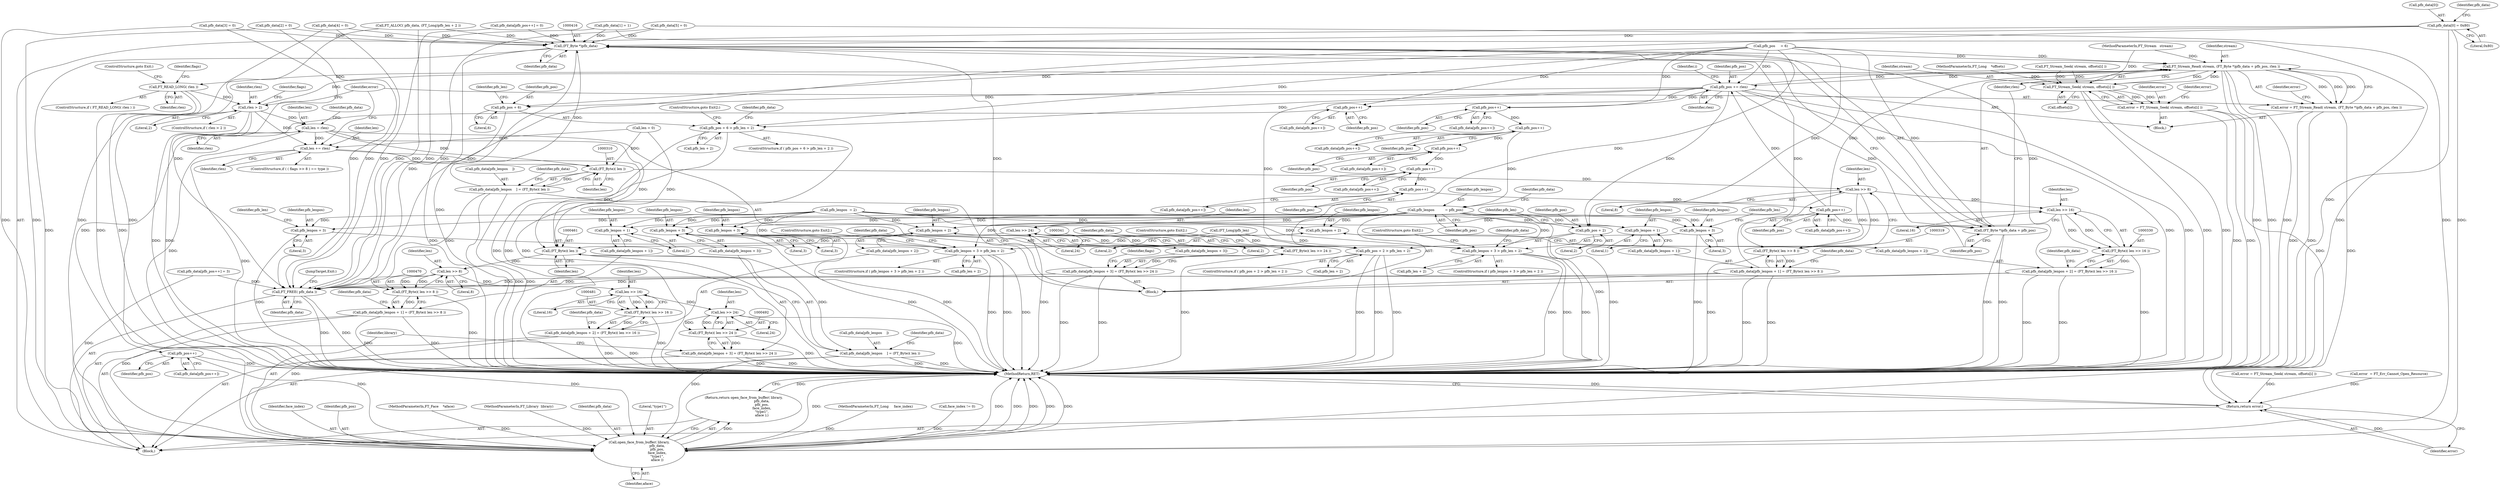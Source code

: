 digraph "0_savannah_b2ea64bcc6c385a8e8318f9c759450a07df58b6d@array" {
"1000192" [label="(Call,pfb_data[0] = 0x80)"];
"1000415" [label="(Call,(FT_Byte *)pfb_data)"];
"1000412" [label="(Call,FT_Stream_Read( stream, (FT_Byte *)pfb_data + pfb_pos, rlen ))"];
"1000246" [label="(Call,FT_Stream_Seek( stream, offsets[i] ))"];
"1000244" [label="(Call,error = FT_Stream_Seek( stream, offsets[i] ))"];
"1000508" [label="(Return,return error;)"];
"1000255" [label="(Call,FT_READ_LONG( rlen ))"];
"1000282" [label="(Call,rlen > 2)"];
"1000291" [label="(Call,len += rlen)"];
"1000309" [label="(Call,(FT_Byte)( len ))"];
"1000305" [label="(Call,pfb_data[pfb_lenpos    ] = (FT_Byte)( len ))"];
"1000505" [label="(Call,FT_FREE( pfb_data ))"];
"1000320" [label="(Call,len >> 8)"];
"1000318" [label="(Call,(FT_Byte)( len >> 8 ))"];
"1000312" [label="(Call,pfb_data[pfb_lenpos + 1] = (FT_Byte)( len >> 8 ))"];
"1000331" [label="(Call,len >> 16)"];
"1000329" [label="(Call,(FT_Byte)( len >> 16 ))"];
"1000323" [label="(Call,pfb_data[pfb_lenpos + 2] = (FT_Byte)( len >> 16 ))"];
"1000342" [label="(Call,len >> 24)"];
"1000340" [label="(Call,(FT_Byte)( len >> 24 ))"];
"1000334" [label="(Call,pfb_data[pfb_lenpos + 3] = (FT_Byte)( len >> 24 ))"];
"1000460" [label="(Call,(FT_Byte)( len ))"];
"1000456" [label="(Call,pfb_data[pfb_lenpos    ] = (FT_Byte)( len ))"];
"1000497" [label="(Call,open_face_from_buffer( library,\n                                  pfb_data,\n                                  pfb_pos,\n                                  face_index,\n                                  \"type1\",\n                                  aface ))"];
"1000496" [label="(Return,return open_face_from_buffer( library,\n                                  pfb_data,\n                                  pfb_pos,\n                                  face_index,\n                                  \"type1\",\n                                  aface );)"];
"1000471" [label="(Call,len >> 8)"];
"1000469" [label="(Call,(FT_Byte)( len >> 8 ))"];
"1000463" [label="(Call,pfb_data[pfb_lenpos + 1] = (FT_Byte)( len >> 8 ))"];
"1000482" [label="(Call,len >> 16)"];
"1000480" [label="(Call,(FT_Byte)( len >> 16 ))"];
"1000474" [label="(Call,pfb_data[pfb_lenpos + 2] = (FT_Byte)( len >> 16 ))"];
"1000493" [label="(Call,len >> 24)"];
"1000491" [label="(Call,(FT_Byte)( len >> 24 ))"];
"1000485" [label="(Call,pfb_data[pfb_lenpos + 3] = (FT_Byte)( len >> 24 ))"];
"1000372" [label="(Call,len = rlen)"];
"1000410" [label="(Call,error = FT_Stream_Read( stream, (FT_Byte *)pfb_data + pfb_pos, rlen ))"];
"1000423" [label="(Call,pfb_pos += rlen)"];
"1000353" [label="(Call,pfb_pos + 6 > pfb_len + 2)"];
"1000354" [label="(Call,pfb_pos + 6)"];
"1000364" [label="(Call,pfb_pos++)"];
"1000378" [label="(Call,pfb_pos++)"];
"1000383" [label="(Call,pfb_lenpos          = pfb_pos)"];
"1000297" [label="(Call,pfb_lenpos + 3 > pfb_len + 2)"];
"1000298" [label="(Call,pfb_lenpos + 3)"];
"1000315" [label="(Call,pfb_lenpos + 1)"];
"1000326" [label="(Call,pfb_lenpos + 2)"];
"1000337" [label="(Call,pfb_lenpos + 3)"];
"1000448" [label="(Call,pfb_lenpos + 3 > pfb_len + 2)"];
"1000449" [label="(Call,pfb_lenpos + 3)"];
"1000466" [label="(Call,pfb_lenpos + 1)"];
"1000477" [label="(Call,pfb_lenpos + 2)"];
"1000488" [label="(Call,pfb_lenpos + 3)"];
"1000389" [label="(Call,pfb_pos++)"];
"1000395" [label="(Call,pfb_pos++)"];
"1000401" [label="(Call,pfb_pos++)"];
"1000407" [label="(Call,pfb_pos++)"];
"1000414" [label="(Call,(FT_Byte *)pfb_data + pfb_pos)"];
"1000427" [label="(Call,pfb_pos + 2 > pfb_len + 2)"];
"1000428" [label="(Call,pfb_pos + 2)"];
"1000438" [label="(Call,pfb_pos++)"];
"1000444" [label="(Call,pfb_pos++)"];
"1000334" [label="(Call,pfb_data[pfb_lenpos + 3] = (FT_Byte)( len >> 24 ))"];
"1000441" [label="(Call,pfb_data[pfb_pos++] = 3)"];
"1000457" [label="(Call,pfb_data[pfb_lenpos    ])"];
"1000487" [label="(Identifier,pfb_data)"];
"1000389" [label="(Call,pfb_pos++)"];
"1000246" [label="(Call,FT_Stream_Seek( stream, offsets[i] ))"];
"1000336" [label="(Identifier,pfb_data)"];
"1000484" [label="(Literal,16)"];
"1000243" [label="(Block,)"];
"1000293" [label="(Identifier,rlen)"];
"1000202" [label="(Call,pfb_data[2] = 0)"];
"1000339" [label="(Literal,3)"];
"1000466" [label="(Call,pfb_lenpos + 1)"];
"1000325" [label="(Identifier,pfb_data)"];
"1000436" [label="(Call,pfb_data[pfb_pos++])"];
"1000298" [label="(Call,pfb_lenpos + 3)"];
"1000418" [label="(Identifier,pfb_pos)"];
"1000333" [label="(Literal,16)"];
"1000358" [label="(Identifier,pfb_len)"];
"1000402" [label="(Identifier,pfb_pos)"];
"1000431" [label="(Call,pfb_len + 2)"];
"1000324" [label="(Call,pfb_data[pfb_lenpos + 2])"];
"1000427" [label="(Call,pfb_pos + 2 > pfb_len + 2)"];
"1000453" [label="(Identifier,pfb_len)"];
"1000448" [label="(Call,pfb_lenpos + 3 > pfb_len + 2)"];
"1000296" [label="(ControlStructure,if ( pfb_lenpos + 3 > pfb_len + 2 ))"];
"1000404" [label="(Call,pfb_data[pfb_pos++] = 0)"];
"1000390" [label="(Identifier,pfb_pos)"];
"1000469" [label="(Call,(FT_Byte)( len >> 8 ))"];
"1000315" [label="(Call,pfb_lenpos + 1)"];
"1000378" [label="(Call,pfb_pos++)"];
"1000302" [label="(Identifier,pfb_len)"];
"1000284" [label="(Literal,2)"];
"1000497" [label="(Call,open_face_from_buffer( library,\n                                  pfb_data,\n                                  pfb_pos,\n                                  face_index,\n                                  \"type1\",\n                                  aface ))"];
"1000485" [label="(Call,pfb_data[pfb_lenpos + 3] = (FT_Byte)( len >> 24 ))"];
"1000458" [label="(Identifier,pfb_data)"];
"1000332" [label="(Identifier,len)"];
"1000444" [label="(Call,pfb_pos++)"];
"1000225" [label="(Call,pfb_lenpos  = 2)"];
"1000285" [label="(ControlStructure,if ( ( flags >> 8 ) == type ))"];
"1000493" [label="(Call,len >> 24)"];
"1000331" [label="(Call,len >> 16)"];
"1000342" [label="(Call,len >> 24)"];
"1000343" [label="(Identifier,len)"];
"1000257" [label="(ControlStructure,goto Exit;)"];
"1000112" [label="(MethodParameterIn,FT_Long    *offsets)"];
"1000501" [label="(Identifier,face_index)"];
"1000483" [label="(Identifier,len)"];
"1000338" [label="(Identifier,pfb_lenpos)"];
"1000489" [label="(Identifier,pfb_lenpos)"];
"1000460" [label="(Call,(FT_Byte)( len ))"];
"1000357" [label="(Call,pfb_len + 2)"];
"1000306" [label="(Call,pfb_data[pfb_lenpos    ])"];
"1000388" [label="(Identifier,pfb_data)"];
"1000193" [label="(Call,pfb_data[0])"];
"1000491" [label="(Call,(FT_Byte)( len >> 24 ))"];
"1000500" [label="(Identifier,pfb_pos)"];
"1000322" [label="(Literal,8)"];
"1000291" [label="(Call,len += rlen)"];
"1000118" [label="(Call,error  = FT_Err_Cannot_Open_Resource)"];
"1000297" [label="(Call,pfb_lenpos + 3 > pfb_len + 2)"];
"1000311" [label="(Identifier,len)"];
"1000317" [label="(Literal,1)"];
"1000374" [label="(Identifier,rlen)"];
"1000432" [label="(Identifier,pfb_len)"];
"1000477" [label="(Call,pfb_lenpos + 2)"];
"1000387" [label="(Call,pfb_data[pfb_pos++])"];
"1000212" [label="(Call,pfb_data[4] = 0)"];
"1000451" [label="(Literal,3)"];
"1000467" [label="(Identifier,pfb_lenpos)"];
"1000283" [label="(Identifier,rlen)"];
"1000288" [label="(Identifier,flags)"];
"1000401" [label="(Call,pfb_pos++)"];
"1000312" [label="(Call,pfb_data[pfb_lenpos + 1] = (FT_Byte)( len >> 8 ))"];
"1000480" [label="(Call,(FT_Byte)( len >> 16 ))"];
"1000115" [label="(MethodParameterIn,FT_Face    *aface)"];
"1000450" [label="(Identifier,pfb_lenpos)"];
"1000110" [label="(MethodParameterIn,FT_Library  library)"];
"1000352" [label="(ControlStructure,if ( pfb_pos + 6 > pfb_len + 2 ))"];
"1000471" [label="(Call,len >> 8)"];
"1000499" [label="(Identifier,pfb_data)"];
"1000301" [label="(Call,pfb_len + 2)"];
"1000248" [label="(Call,offsets[i])"];
"1000166" [label="(Call,FT_Stream_Seek( stream, offsets[i] ))"];
"1000486" [label="(Call,pfb_data[pfb_lenpos + 3])"];
"1000354" [label="(Call,pfb_pos + 6)"];
"1000299" [label="(Identifier,pfb_lenpos)"];
"1000116" [label="(Block,)"];
"1000376" [label="(Call,pfb_data[pfb_pos++])"];
"1000184" [label="(Call,FT_ALLOC( pfb_data, (FT_Long)pfb_len + 2 ))"];
"1000507" [label="(JumpTarget,Exit:)"];
"1000472" [label="(Identifier,len)"];
"1000428" [label="(Call,pfb_pos + 2)"];
"1000318" [label="(Call,(FT_Byte)( len >> 8 ))"];
"1000465" [label="(Identifier,pfb_data)"];
"1000197" [label="(Call,pfb_data[1] = 1)"];
"1000476" [label="(Identifier,pfb_data)"];
"1000305" [label="(Call,pfb_data[pfb_lenpos    ] = (FT_Byte)( len ))"];
"1000445" [label="(Identifier,pfb_pos)"];
"1000439" [label="(Identifier,pfb_pos)"];
"1000353" [label="(Call,pfb_pos + 6 > pfb_len + 2)"];
"1000464" [label="(Call,pfb_data[pfb_lenpos + 1])"];
"1000335" [label="(Call,pfb_data[pfb_lenpos + 3])"];
"1000385" [label="(Identifier,pfb_pos)"];
"1000314" [label="(Identifier,pfb_data)"];
"1000217" [label="(Call,pfb_data[5] = 0)"];
"1000255" [label="(Call,FT_READ_LONG( rlen ))"];
"1000111" [label="(MethodParameterIn,FT_Stream   stream)"];
"1000426" [label="(ControlStructure,if ( pfb_pos + 2 > pfb_len + 2 ))"];
"1000473" [label="(Literal,8)"];
"1000254" [label="(ControlStructure,if ( FT_READ_LONG( rlen ) ))"];
"1000463" [label="(Call,pfb_data[pfb_lenpos + 1] = (FT_Byte)( len >> 8 ))"];
"1000494" [label="(Identifier,len)"];
"1000323" [label="(Call,pfb_data[pfb_lenpos + 2] = (FT_Byte)( len >> 16 ))"];
"1000468" [label="(Literal,1)"];
"1000282" [label="(Call,rlen > 2)"];
"1000295" [label="(Block,)"];
"1000300" [label="(Literal,3)"];
"1000320" [label="(Call,len >> 8)"];
"1000412" [label="(Call,FT_Stream_Read( stream, (FT_Byte *)pfb_data + pfb_pos, rlen ))"];
"1000307" [label="(Identifier,pfb_data)"];
"1000244" [label="(Call,error = FT_Stream_Seek( stream, offsets[i] ))"];
"1000423" [label="(Call,pfb_pos += rlen)"];
"1000419" [label="(Identifier,rlen)"];
"1000328" [label="(Literal,2)"];
"1000379" [label="(Identifier,pfb_pos)"];
"1000363" [label="(Identifier,pfb_data)"];
"1000281" [label="(ControlStructure,if ( rlen > 2 ))"];
"1000434" [label="(ControlStructure,goto Exit2;)"];
"1000326" [label="(Call,pfb_lenpos + 2)"];
"1000247" [label="(Identifier,stream)"];
"1000313" [label="(Call,pfb_data[pfb_lenpos + 1])"];
"1000414" [label="(Call,(FT_Byte *)pfb_data + pfb_pos)"];
"1000260" [label="(Identifier,flags)"];
"1000292" [label="(Identifier,len)"];
"1000503" [label="(Identifier,aface)"];
"1000252" [label="(Identifier,error)"];
"1000242" [label="(Identifier,i)"];
"1000456" [label="(Call,pfb_data[pfb_lenpos    ] = (FT_Byte)( len ))"];
"1000384" [label="(Identifier,pfb_lenpos)"];
"1000222" [label="(Call,pfb_pos     = 6)"];
"1000475" [label="(Call,pfb_data[pfb_lenpos + 2])"];
"1000340" [label="(Call,(FT_Byte)( len >> 24 ))"];
"1000474" [label="(Call,pfb_data[pfb_lenpos + 2] = (FT_Byte)( len >> 16 ))"];
"1000373" [label="(Identifier,len)"];
"1000355" [label="(Identifier,pfb_pos)"];
"1000187" [label="(Call,(FT_Long)pfb_len)"];
"1000417" [label="(Identifier,pfb_data)"];
"1000506" [label="(Identifier,pfb_data)"];
"1000344" [label="(Literal,24)"];
"1000430" [label="(Literal,2)"];
"1000372" [label="(Call,len = rlen)"];
"1000327" [label="(Identifier,pfb_lenpos)"];
"1000425" [label="(Identifier,rlen)"];
"1000393" [label="(Call,pfb_data[pfb_pos++])"];
"1000348" [label="(Identifier,flags)"];
"1000164" [label="(Call,error = FT_Stream_Seek( stream, offsets[i] ))"];
"1000377" [label="(Identifier,pfb_data)"];
"1000396" [label="(Identifier,pfb_pos)"];
"1000452" [label="(Call,pfb_len + 2)"];
"1000360" [label="(ControlStructure,goto Exit2;)"];
"1000316" [label="(Identifier,pfb_lenpos)"];
"1000505" [label="(Call,FT_FREE( pfb_data ))"];
"1000502" [label="(Literal,\"type1\")"];
"1000362" [label="(Call,pfb_data[pfb_pos++])"];
"1000424" [label="(Identifier,pfb_pos)"];
"1000199" [label="(Identifier,pfb_data)"];
"1000498" [label="(Identifier,library)"];
"1000321" [label="(Identifier,len)"];
"1000438" [label="(Call,pfb_pos++)"];
"1000478" [label="(Identifier,pfb_lenpos)"];
"1000482" [label="(Call,len >> 16)"];
"1000510" [label="(MethodReturn,RET)"];
"1000207" [label="(Call,pfb_data[3] = 0)"];
"1000114" [label="(MethodParameterIn,FT_Long     face_index)"];
"1000495" [label="(Literal,24)"];
"1000245" [label="(Identifier,error)"];
"1000447" [label="(ControlStructure,if ( pfb_lenpos + 3 > pfb_len + 2 ))"];
"1000455" [label="(ControlStructure,goto Exit2;)"];
"1000509" [label="(Identifier,error)"];
"1000408" [label="(Identifier,pfb_pos)"];
"1000479" [label="(Literal,2)"];
"1000462" [label="(Identifier,len)"];
"1000437" [label="(Identifier,pfb_data)"];
"1000356" [label="(Literal,6)"];
"1000488" [label="(Call,pfb_lenpos + 3)"];
"1000364" [label="(Call,pfb_pos++)"];
"1000395" [label="(Call,pfb_pos++)"];
"1000256" [label="(Identifier,rlen)"];
"1000399" [label="(Call,pfb_data[pfb_pos++])"];
"1000413" [label="(Identifier,stream)"];
"1000411" [label="(Identifier,error)"];
"1000496" [label="(Return,return open_face_from_buffer( library,\n                                  pfb_data,\n                                  pfb_pos,\n                                  face_index,\n                                  \"type1\",\n                                  aface );)"];
"1000442" [label="(Call,pfb_data[pfb_pos++])"];
"1000410" [label="(Call,error = FT_Stream_Read( stream, (FT_Byte *)pfb_data + pfb_pos, rlen ))"];
"1000407" [label="(Call,pfb_pos++)"];
"1000429" [label="(Identifier,pfb_pos)"];
"1000383" [label="(Call,pfb_lenpos          = pfb_pos)"];
"1000490" [label="(Literal,3)"];
"1000415" [label="(Call,(FT_Byte *)pfb_data)"];
"1000192" [label="(Call,pfb_data[0] = 0x80)"];
"1000196" [label="(Literal,0x80)"];
"1000228" [label="(Call,len = 0)"];
"1000421" [label="(Identifier,error)"];
"1000304" [label="(ControlStructure,goto Exit2;)"];
"1000329" [label="(Call,(FT_Byte)( len >> 16 ))"];
"1000365" [label="(Identifier,pfb_pos)"];
"1000405" [label="(Call,pfb_data[pfb_pos++])"];
"1000449" [label="(Call,pfb_lenpos + 3)"];
"1000508" [label="(Return,return error;)"];
"1000146" [label="(Call,face_index != 0)"];
"1000337" [label="(Call,pfb_lenpos + 3)"];
"1000309" [label="(Call,(FT_Byte)( len ))"];
"1000192" -> "1000116"  [label="AST: "];
"1000192" -> "1000196"  [label="CFG: "];
"1000193" -> "1000192"  [label="AST: "];
"1000196" -> "1000192"  [label="AST: "];
"1000199" -> "1000192"  [label="CFG: "];
"1000192" -> "1000510"  [label="DDG: "];
"1000192" -> "1000415"  [label="DDG: "];
"1000192" -> "1000497"  [label="DDG: "];
"1000192" -> "1000505"  [label="DDG: "];
"1000415" -> "1000414"  [label="AST: "];
"1000415" -> "1000417"  [label="CFG: "];
"1000416" -> "1000415"  [label="AST: "];
"1000417" -> "1000415"  [label="AST: "];
"1000418" -> "1000415"  [label="CFG: "];
"1000415" -> "1000510"  [label="DDG: "];
"1000415" -> "1000412"  [label="DDG: "];
"1000415" -> "1000414"  [label="DDG: "];
"1000404" -> "1000415"  [label="DDG: "];
"1000184" -> "1000415"  [label="DDG: "];
"1000312" -> "1000415"  [label="DDG: "];
"1000323" -> "1000415"  [label="DDG: "];
"1000334" -> "1000415"  [label="DDG: "];
"1000197" -> "1000415"  [label="DDG: "];
"1000217" -> "1000415"  [label="DDG: "];
"1000202" -> "1000415"  [label="DDG: "];
"1000207" -> "1000415"  [label="DDG: "];
"1000305" -> "1000415"  [label="DDG: "];
"1000212" -> "1000415"  [label="DDG: "];
"1000415" -> "1000497"  [label="DDG: "];
"1000415" -> "1000505"  [label="DDG: "];
"1000412" -> "1000410"  [label="AST: "];
"1000412" -> "1000419"  [label="CFG: "];
"1000413" -> "1000412"  [label="AST: "];
"1000414" -> "1000412"  [label="AST: "];
"1000419" -> "1000412"  [label="AST: "];
"1000410" -> "1000412"  [label="CFG: "];
"1000412" -> "1000510"  [label="DDG: "];
"1000412" -> "1000510"  [label="DDG: "];
"1000412" -> "1000510"  [label="DDG: "];
"1000412" -> "1000246"  [label="DDG: "];
"1000412" -> "1000255"  [label="DDG: "];
"1000412" -> "1000410"  [label="DDG: "];
"1000412" -> "1000410"  [label="DDG: "];
"1000412" -> "1000410"  [label="DDG: "];
"1000246" -> "1000412"  [label="DDG: "];
"1000111" -> "1000412"  [label="DDG: "];
"1000222" -> "1000412"  [label="DDG: "];
"1000407" -> "1000412"  [label="DDG: "];
"1000423" -> "1000412"  [label="DDG: "];
"1000282" -> "1000412"  [label="DDG: "];
"1000412" -> "1000423"  [label="DDG: "];
"1000246" -> "1000244"  [label="AST: "];
"1000246" -> "1000248"  [label="CFG: "];
"1000247" -> "1000246"  [label="AST: "];
"1000248" -> "1000246"  [label="AST: "];
"1000244" -> "1000246"  [label="CFG: "];
"1000246" -> "1000510"  [label="DDG: "];
"1000246" -> "1000510"  [label="DDG: "];
"1000246" -> "1000244"  [label="DDG: "];
"1000246" -> "1000244"  [label="DDG: "];
"1000166" -> "1000246"  [label="DDG: "];
"1000166" -> "1000246"  [label="DDG: "];
"1000111" -> "1000246"  [label="DDG: "];
"1000112" -> "1000246"  [label="DDG: "];
"1000244" -> "1000243"  [label="AST: "];
"1000245" -> "1000244"  [label="AST: "];
"1000252" -> "1000244"  [label="CFG: "];
"1000244" -> "1000510"  [label="DDG: "];
"1000244" -> "1000510"  [label="DDG: "];
"1000244" -> "1000508"  [label="DDG: "];
"1000508" -> "1000116"  [label="AST: "];
"1000508" -> "1000509"  [label="CFG: "];
"1000509" -> "1000508"  [label="AST: "];
"1000510" -> "1000508"  [label="CFG: "];
"1000508" -> "1000510"  [label="DDG: "];
"1000509" -> "1000508"  [label="DDG: "];
"1000410" -> "1000508"  [label="DDG: "];
"1000164" -> "1000508"  [label="DDG: "];
"1000118" -> "1000508"  [label="DDG: "];
"1000255" -> "1000254"  [label="AST: "];
"1000255" -> "1000256"  [label="CFG: "];
"1000256" -> "1000255"  [label="AST: "];
"1000257" -> "1000255"  [label="CFG: "];
"1000260" -> "1000255"  [label="CFG: "];
"1000255" -> "1000510"  [label="DDG: "];
"1000255" -> "1000510"  [label="DDG: "];
"1000255" -> "1000282"  [label="DDG: "];
"1000282" -> "1000281"  [label="AST: "];
"1000282" -> "1000284"  [label="CFG: "];
"1000283" -> "1000282"  [label="AST: "];
"1000284" -> "1000282"  [label="AST: "];
"1000288" -> "1000282"  [label="CFG: "];
"1000411" -> "1000282"  [label="CFG: "];
"1000282" -> "1000510"  [label="DDG: "];
"1000282" -> "1000510"  [label="DDG: "];
"1000282" -> "1000291"  [label="DDG: "];
"1000282" -> "1000372"  [label="DDG: "];
"1000291" -> "1000285"  [label="AST: "];
"1000291" -> "1000293"  [label="CFG: "];
"1000292" -> "1000291"  [label="AST: "];
"1000293" -> "1000291"  [label="AST: "];
"1000411" -> "1000291"  [label="CFG: "];
"1000291" -> "1000510"  [label="DDG: "];
"1000228" -> "1000291"  [label="DDG: "];
"1000372" -> "1000291"  [label="DDG: "];
"1000291" -> "1000309"  [label="DDG: "];
"1000291" -> "1000460"  [label="DDG: "];
"1000309" -> "1000305"  [label="AST: "];
"1000309" -> "1000311"  [label="CFG: "];
"1000310" -> "1000309"  [label="AST: "];
"1000311" -> "1000309"  [label="AST: "];
"1000305" -> "1000309"  [label="CFG: "];
"1000309" -> "1000305"  [label="DDG: "];
"1000228" -> "1000309"  [label="DDG: "];
"1000372" -> "1000309"  [label="DDG: "];
"1000309" -> "1000320"  [label="DDG: "];
"1000305" -> "1000295"  [label="AST: "];
"1000306" -> "1000305"  [label="AST: "];
"1000314" -> "1000305"  [label="CFG: "];
"1000305" -> "1000510"  [label="DDG: "];
"1000305" -> "1000510"  [label="DDG: "];
"1000305" -> "1000505"  [label="DDG: "];
"1000505" -> "1000116"  [label="AST: "];
"1000505" -> "1000506"  [label="CFG: "];
"1000506" -> "1000505"  [label="AST: "];
"1000507" -> "1000505"  [label="CFG: "];
"1000505" -> "1000510"  [label="DDG: "];
"1000505" -> "1000510"  [label="DDG: "];
"1000441" -> "1000505"  [label="DDG: "];
"1000404" -> "1000505"  [label="DDG: "];
"1000184" -> "1000505"  [label="DDG: "];
"1000312" -> "1000505"  [label="DDG: "];
"1000323" -> "1000505"  [label="DDG: "];
"1000334" -> "1000505"  [label="DDG: "];
"1000197" -> "1000505"  [label="DDG: "];
"1000217" -> "1000505"  [label="DDG: "];
"1000202" -> "1000505"  [label="DDG: "];
"1000207" -> "1000505"  [label="DDG: "];
"1000212" -> "1000505"  [label="DDG: "];
"1000320" -> "1000318"  [label="AST: "];
"1000320" -> "1000322"  [label="CFG: "];
"1000321" -> "1000320"  [label="AST: "];
"1000322" -> "1000320"  [label="AST: "];
"1000318" -> "1000320"  [label="CFG: "];
"1000320" -> "1000318"  [label="DDG: "];
"1000320" -> "1000318"  [label="DDG: "];
"1000320" -> "1000331"  [label="DDG: "];
"1000318" -> "1000312"  [label="AST: "];
"1000319" -> "1000318"  [label="AST: "];
"1000312" -> "1000318"  [label="CFG: "];
"1000318" -> "1000510"  [label="DDG: "];
"1000318" -> "1000312"  [label="DDG: "];
"1000312" -> "1000295"  [label="AST: "];
"1000313" -> "1000312"  [label="AST: "];
"1000325" -> "1000312"  [label="CFG: "];
"1000312" -> "1000510"  [label="DDG: "];
"1000312" -> "1000510"  [label="DDG: "];
"1000331" -> "1000329"  [label="AST: "];
"1000331" -> "1000333"  [label="CFG: "];
"1000332" -> "1000331"  [label="AST: "];
"1000333" -> "1000331"  [label="AST: "];
"1000329" -> "1000331"  [label="CFG: "];
"1000331" -> "1000329"  [label="DDG: "];
"1000331" -> "1000329"  [label="DDG: "];
"1000331" -> "1000342"  [label="DDG: "];
"1000329" -> "1000323"  [label="AST: "];
"1000330" -> "1000329"  [label="AST: "];
"1000323" -> "1000329"  [label="CFG: "];
"1000329" -> "1000510"  [label="DDG: "];
"1000329" -> "1000323"  [label="DDG: "];
"1000323" -> "1000295"  [label="AST: "];
"1000324" -> "1000323"  [label="AST: "];
"1000336" -> "1000323"  [label="CFG: "];
"1000323" -> "1000510"  [label="DDG: "];
"1000323" -> "1000510"  [label="DDG: "];
"1000342" -> "1000340"  [label="AST: "];
"1000342" -> "1000344"  [label="CFG: "];
"1000343" -> "1000342"  [label="AST: "];
"1000344" -> "1000342"  [label="AST: "];
"1000340" -> "1000342"  [label="CFG: "];
"1000342" -> "1000510"  [label="DDG: "];
"1000342" -> "1000340"  [label="DDG: "];
"1000342" -> "1000340"  [label="DDG: "];
"1000342" -> "1000460"  [label="DDG: "];
"1000340" -> "1000334"  [label="AST: "];
"1000341" -> "1000340"  [label="AST: "];
"1000334" -> "1000340"  [label="CFG: "];
"1000340" -> "1000510"  [label="DDG: "];
"1000340" -> "1000334"  [label="DDG: "];
"1000334" -> "1000295"  [label="AST: "];
"1000335" -> "1000334"  [label="AST: "];
"1000348" -> "1000334"  [label="CFG: "];
"1000334" -> "1000510"  [label="DDG: "];
"1000334" -> "1000510"  [label="DDG: "];
"1000460" -> "1000456"  [label="AST: "];
"1000460" -> "1000462"  [label="CFG: "];
"1000461" -> "1000460"  [label="AST: "];
"1000462" -> "1000460"  [label="AST: "];
"1000456" -> "1000460"  [label="CFG: "];
"1000460" -> "1000456"  [label="DDG: "];
"1000228" -> "1000460"  [label="DDG: "];
"1000372" -> "1000460"  [label="DDG: "];
"1000460" -> "1000471"  [label="DDG: "];
"1000456" -> "1000116"  [label="AST: "];
"1000457" -> "1000456"  [label="AST: "];
"1000465" -> "1000456"  [label="CFG: "];
"1000456" -> "1000510"  [label="DDG: "];
"1000456" -> "1000510"  [label="DDG: "];
"1000456" -> "1000497"  [label="DDG: "];
"1000497" -> "1000496"  [label="AST: "];
"1000497" -> "1000503"  [label="CFG: "];
"1000498" -> "1000497"  [label="AST: "];
"1000499" -> "1000497"  [label="AST: "];
"1000500" -> "1000497"  [label="AST: "];
"1000501" -> "1000497"  [label="AST: "];
"1000502" -> "1000497"  [label="AST: "];
"1000503" -> "1000497"  [label="AST: "];
"1000496" -> "1000497"  [label="CFG: "];
"1000497" -> "1000510"  [label="DDG: "];
"1000497" -> "1000510"  [label="DDG: "];
"1000497" -> "1000510"  [label="DDG: "];
"1000497" -> "1000510"  [label="DDG: "];
"1000497" -> "1000510"  [label="DDG: "];
"1000497" -> "1000510"  [label="DDG: "];
"1000497" -> "1000496"  [label="DDG: "];
"1000110" -> "1000497"  [label="DDG: "];
"1000184" -> "1000497"  [label="DDG: "];
"1000207" -> "1000497"  [label="DDG: "];
"1000474" -> "1000497"  [label="DDG: "];
"1000463" -> "1000497"  [label="DDG: "];
"1000197" -> "1000497"  [label="DDG: "];
"1000441" -> "1000497"  [label="DDG: "];
"1000485" -> "1000497"  [label="DDG: "];
"1000217" -> "1000497"  [label="DDG: "];
"1000202" -> "1000497"  [label="DDG: "];
"1000212" -> "1000497"  [label="DDG: "];
"1000444" -> "1000497"  [label="DDG: "];
"1000146" -> "1000497"  [label="DDG: "];
"1000114" -> "1000497"  [label="DDG: "];
"1000115" -> "1000497"  [label="DDG: "];
"1000496" -> "1000116"  [label="AST: "];
"1000510" -> "1000496"  [label="CFG: "];
"1000496" -> "1000510"  [label="DDG: "];
"1000471" -> "1000469"  [label="AST: "];
"1000471" -> "1000473"  [label="CFG: "];
"1000472" -> "1000471"  [label="AST: "];
"1000473" -> "1000471"  [label="AST: "];
"1000469" -> "1000471"  [label="CFG: "];
"1000471" -> "1000469"  [label="DDG: "];
"1000471" -> "1000469"  [label="DDG: "];
"1000471" -> "1000482"  [label="DDG: "];
"1000469" -> "1000463"  [label="AST: "];
"1000470" -> "1000469"  [label="AST: "];
"1000463" -> "1000469"  [label="CFG: "];
"1000469" -> "1000510"  [label="DDG: "];
"1000469" -> "1000463"  [label="DDG: "];
"1000463" -> "1000116"  [label="AST: "];
"1000464" -> "1000463"  [label="AST: "];
"1000476" -> "1000463"  [label="CFG: "];
"1000463" -> "1000510"  [label="DDG: "];
"1000463" -> "1000510"  [label="DDG: "];
"1000482" -> "1000480"  [label="AST: "];
"1000482" -> "1000484"  [label="CFG: "];
"1000483" -> "1000482"  [label="AST: "];
"1000484" -> "1000482"  [label="AST: "];
"1000480" -> "1000482"  [label="CFG: "];
"1000482" -> "1000480"  [label="DDG: "];
"1000482" -> "1000480"  [label="DDG: "];
"1000482" -> "1000493"  [label="DDG: "];
"1000480" -> "1000474"  [label="AST: "];
"1000481" -> "1000480"  [label="AST: "];
"1000474" -> "1000480"  [label="CFG: "];
"1000480" -> "1000510"  [label="DDG: "];
"1000480" -> "1000474"  [label="DDG: "];
"1000474" -> "1000116"  [label="AST: "];
"1000475" -> "1000474"  [label="AST: "];
"1000487" -> "1000474"  [label="CFG: "];
"1000474" -> "1000510"  [label="DDG: "];
"1000474" -> "1000510"  [label="DDG: "];
"1000493" -> "1000491"  [label="AST: "];
"1000493" -> "1000495"  [label="CFG: "];
"1000494" -> "1000493"  [label="AST: "];
"1000495" -> "1000493"  [label="AST: "];
"1000491" -> "1000493"  [label="CFG: "];
"1000493" -> "1000510"  [label="DDG: "];
"1000493" -> "1000491"  [label="DDG: "];
"1000493" -> "1000491"  [label="DDG: "];
"1000491" -> "1000485"  [label="AST: "];
"1000492" -> "1000491"  [label="AST: "];
"1000485" -> "1000491"  [label="CFG: "];
"1000491" -> "1000510"  [label="DDG: "];
"1000491" -> "1000485"  [label="DDG: "];
"1000485" -> "1000116"  [label="AST: "];
"1000486" -> "1000485"  [label="AST: "];
"1000498" -> "1000485"  [label="CFG: "];
"1000485" -> "1000510"  [label="DDG: "];
"1000485" -> "1000510"  [label="DDG: "];
"1000372" -> "1000295"  [label="AST: "];
"1000372" -> "1000374"  [label="CFG: "];
"1000373" -> "1000372"  [label="AST: "];
"1000374" -> "1000372"  [label="AST: "];
"1000377" -> "1000372"  [label="CFG: "];
"1000372" -> "1000510"  [label="DDG: "];
"1000410" -> "1000243"  [label="AST: "];
"1000411" -> "1000410"  [label="AST: "];
"1000421" -> "1000410"  [label="CFG: "];
"1000410" -> "1000510"  [label="DDG: "];
"1000410" -> "1000510"  [label="DDG: "];
"1000423" -> "1000243"  [label="AST: "];
"1000423" -> "1000425"  [label="CFG: "];
"1000424" -> "1000423"  [label="AST: "];
"1000425" -> "1000423"  [label="AST: "];
"1000242" -> "1000423"  [label="CFG: "];
"1000423" -> "1000510"  [label="DDG: "];
"1000423" -> "1000510"  [label="DDG: "];
"1000423" -> "1000353"  [label="DDG: "];
"1000423" -> "1000354"  [label="DDG: "];
"1000423" -> "1000364"  [label="DDG: "];
"1000423" -> "1000414"  [label="DDG: "];
"1000222" -> "1000423"  [label="DDG: "];
"1000407" -> "1000423"  [label="DDG: "];
"1000423" -> "1000427"  [label="DDG: "];
"1000423" -> "1000428"  [label="DDG: "];
"1000423" -> "1000438"  [label="DDG: "];
"1000353" -> "1000352"  [label="AST: "];
"1000353" -> "1000357"  [label="CFG: "];
"1000354" -> "1000353"  [label="AST: "];
"1000357" -> "1000353"  [label="AST: "];
"1000360" -> "1000353"  [label="CFG: "];
"1000363" -> "1000353"  [label="CFG: "];
"1000353" -> "1000510"  [label="DDG: "];
"1000353" -> "1000510"  [label="DDG: "];
"1000353" -> "1000510"  [label="DDG: "];
"1000222" -> "1000353"  [label="DDG: "];
"1000354" -> "1000356"  [label="CFG: "];
"1000355" -> "1000354"  [label="AST: "];
"1000356" -> "1000354"  [label="AST: "];
"1000358" -> "1000354"  [label="CFG: "];
"1000354" -> "1000510"  [label="DDG: "];
"1000222" -> "1000354"  [label="DDG: "];
"1000364" -> "1000362"  [label="AST: "];
"1000364" -> "1000365"  [label="CFG: "];
"1000365" -> "1000364"  [label="AST: "];
"1000362" -> "1000364"  [label="CFG: "];
"1000222" -> "1000364"  [label="DDG: "];
"1000364" -> "1000378"  [label="DDG: "];
"1000378" -> "1000376"  [label="AST: "];
"1000378" -> "1000379"  [label="CFG: "];
"1000379" -> "1000378"  [label="AST: "];
"1000376" -> "1000378"  [label="CFG: "];
"1000378" -> "1000383"  [label="DDG: "];
"1000378" -> "1000389"  [label="DDG: "];
"1000383" -> "1000295"  [label="AST: "];
"1000383" -> "1000385"  [label="CFG: "];
"1000384" -> "1000383"  [label="AST: "];
"1000385" -> "1000383"  [label="AST: "];
"1000388" -> "1000383"  [label="CFG: "];
"1000383" -> "1000510"  [label="DDG: "];
"1000383" -> "1000297"  [label="DDG: "];
"1000383" -> "1000298"  [label="DDG: "];
"1000383" -> "1000315"  [label="DDG: "];
"1000383" -> "1000326"  [label="DDG: "];
"1000383" -> "1000337"  [label="DDG: "];
"1000383" -> "1000448"  [label="DDG: "];
"1000383" -> "1000449"  [label="DDG: "];
"1000383" -> "1000466"  [label="DDG: "];
"1000383" -> "1000477"  [label="DDG: "];
"1000383" -> "1000488"  [label="DDG: "];
"1000297" -> "1000296"  [label="AST: "];
"1000297" -> "1000301"  [label="CFG: "];
"1000298" -> "1000297"  [label="AST: "];
"1000301" -> "1000297"  [label="AST: "];
"1000304" -> "1000297"  [label="CFG: "];
"1000307" -> "1000297"  [label="CFG: "];
"1000297" -> "1000510"  [label="DDG: "];
"1000297" -> "1000510"  [label="DDG: "];
"1000297" -> "1000510"  [label="DDG: "];
"1000225" -> "1000297"  [label="DDG: "];
"1000187" -> "1000297"  [label="DDG: "];
"1000298" -> "1000300"  [label="CFG: "];
"1000299" -> "1000298"  [label="AST: "];
"1000300" -> "1000298"  [label="AST: "];
"1000302" -> "1000298"  [label="CFG: "];
"1000298" -> "1000510"  [label="DDG: "];
"1000225" -> "1000298"  [label="DDG: "];
"1000315" -> "1000313"  [label="AST: "];
"1000315" -> "1000317"  [label="CFG: "];
"1000316" -> "1000315"  [label="AST: "];
"1000317" -> "1000315"  [label="AST: "];
"1000313" -> "1000315"  [label="CFG: "];
"1000225" -> "1000315"  [label="DDG: "];
"1000326" -> "1000324"  [label="AST: "];
"1000326" -> "1000328"  [label="CFG: "];
"1000327" -> "1000326"  [label="AST: "];
"1000328" -> "1000326"  [label="AST: "];
"1000324" -> "1000326"  [label="CFG: "];
"1000225" -> "1000326"  [label="DDG: "];
"1000337" -> "1000335"  [label="AST: "];
"1000337" -> "1000339"  [label="CFG: "];
"1000338" -> "1000337"  [label="AST: "];
"1000339" -> "1000337"  [label="AST: "];
"1000335" -> "1000337"  [label="CFG: "];
"1000337" -> "1000510"  [label="DDG: "];
"1000225" -> "1000337"  [label="DDG: "];
"1000448" -> "1000447"  [label="AST: "];
"1000448" -> "1000452"  [label="CFG: "];
"1000449" -> "1000448"  [label="AST: "];
"1000452" -> "1000448"  [label="AST: "];
"1000455" -> "1000448"  [label="CFG: "];
"1000458" -> "1000448"  [label="CFG: "];
"1000448" -> "1000510"  [label="DDG: "];
"1000448" -> "1000510"  [label="DDG: "];
"1000448" -> "1000510"  [label="DDG: "];
"1000225" -> "1000448"  [label="DDG: "];
"1000187" -> "1000448"  [label="DDG: "];
"1000449" -> "1000451"  [label="CFG: "];
"1000450" -> "1000449"  [label="AST: "];
"1000451" -> "1000449"  [label="AST: "];
"1000453" -> "1000449"  [label="CFG: "];
"1000449" -> "1000510"  [label="DDG: "];
"1000225" -> "1000449"  [label="DDG: "];
"1000466" -> "1000464"  [label="AST: "];
"1000466" -> "1000468"  [label="CFG: "];
"1000467" -> "1000466"  [label="AST: "];
"1000468" -> "1000466"  [label="AST: "];
"1000464" -> "1000466"  [label="CFG: "];
"1000225" -> "1000466"  [label="DDG: "];
"1000477" -> "1000475"  [label="AST: "];
"1000477" -> "1000479"  [label="CFG: "];
"1000478" -> "1000477"  [label="AST: "];
"1000479" -> "1000477"  [label="AST: "];
"1000475" -> "1000477"  [label="CFG: "];
"1000225" -> "1000477"  [label="DDG: "];
"1000488" -> "1000486"  [label="AST: "];
"1000488" -> "1000490"  [label="CFG: "];
"1000489" -> "1000488"  [label="AST: "];
"1000490" -> "1000488"  [label="AST: "];
"1000486" -> "1000488"  [label="CFG: "];
"1000488" -> "1000510"  [label="DDG: "];
"1000225" -> "1000488"  [label="DDG: "];
"1000389" -> "1000387"  [label="AST: "];
"1000389" -> "1000390"  [label="CFG: "];
"1000390" -> "1000389"  [label="AST: "];
"1000387" -> "1000389"  [label="CFG: "];
"1000389" -> "1000395"  [label="DDG: "];
"1000395" -> "1000393"  [label="AST: "];
"1000395" -> "1000396"  [label="CFG: "];
"1000396" -> "1000395"  [label="AST: "];
"1000393" -> "1000395"  [label="CFG: "];
"1000395" -> "1000401"  [label="DDG: "];
"1000401" -> "1000399"  [label="AST: "];
"1000401" -> "1000402"  [label="CFG: "];
"1000402" -> "1000401"  [label="AST: "];
"1000399" -> "1000401"  [label="CFG: "];
"1000401" -> "1000407"  [label="DDG: "];
"1000407" -> "1000405"  [label="AST: "];
"1000407" -> "1000408"  [label="CFG: "];
"1000408" -> "1000407"  [label="AST: "];
"1000405" -> "1000407"  [label="CFG: "];
"1000407" -> "1000414"  [label="DDG: "];
"1000414" -> "1000418"  [label="CFG: "];
"1000418" -> "1000414"  [label="AST: "];
"1000419" -> "1000414"  [label="CFG: "];
"1000414" -> "1000510"  [label="DDG: "];
"1000414" -> "1000510"  [label="DDG: "];
"1000222" -> "1000414"  [label="DDG: "];
"1000427" -> "1000426"  [label="AST: "];
"1000427" -> "1000431"  [label="CFG: "];
"1000428" -> "1000427"  [label="AST: "];
"1000431" -> "1000427"  [label="AST: "];
"1000434" -> "1000427"  [label="CFG: "];
"1000437" -> "1000427"  [label="CFG: "];
"1000427" -> "1000510"  [label="DDG: "];
"1000427" -> "1000510"  [label="DDG: "];
"1000427" -> "1000510"  [label="DDG: "];
"1000222" -> "1000427"  [label="DDG: "];
"1000187" -> "1000427"  [label="DDG: "];
"1000428" -> "1000430"  [label="CFG: "];
"1000429" -> "1000428"  [label="AST: "];
"1000430" -> "1000428"  [label="AST: "];
"1000432" -> "1000428"  [label="CFG: "];
"1000428" -> "1000510"  [label="DDG: "];
"1000222" -> "1000428"  [label="DDG: "];
"1000438" -> "1000436"  [label="AST: "];
"1000438" -> "1000439"  [label="CFG: "];
"1000439" -> "1000438"  [label="AST: "];
"1000436" -> "1000438"  [label="CFG: "];
"1000222" -> "1000438"  [label="DDG: "];
"1000438" -> "1000444"  [label="DDG: "];
"1000444" -> "1000442"  [label="AST: "];
"1000444" -> "1000445"  [label="CFG: "];
"1000445" -> "1000444"  [label="AST: "];
"1000442" -> "1000444"  [label="CFG: "];
"1000444" -> "1000510"  [label="DDG: "];
}
